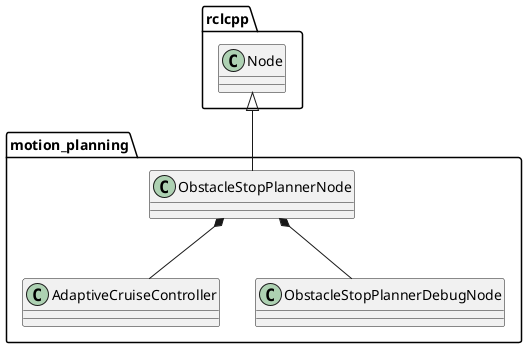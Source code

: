 @startuml

namespace rclcpp {
  class Node
}

namespace motion_planning {
rclcpp.Node <|-- ObstacleStopPlannerNode
ObstacleStopPlannerNode *-- AdaptiveCruiseController
ObstacleStopPlannerNode *-- ObstacleStopPlannerDebugNode
}

@enduml

@startuml

namespace rclcpp {
  class Node
  class Logger
}

namespace motion_planning {
rclcpp.Node <|-- ObstacleStopPlannerNode
ObstacleStopPlannerNode *-- AdaptiveCruiseController
ObstacleStopPlannerNode *-- ObstacleStopPlannerDebugNode
ObstacleStopPlannerNode *-- ObstaclePointCloud
ObstacleStopPlannerNode *-- VehicleInfo
ObstaclePointCloud *-- VehicleInfo
ObstaclePointCloud *-- rclcpp.Logger
ObstacleStopPlannerNode *-- Trajectory
AdaptiveCruiseController *-- rclcpp.Node
ObstacleStopPlannerDebugNode *-- rclcpp.Node
OneStepPolygon *-- VehicleInfo
PointHelper *-- VehicleInfo


vehicle_info_util.VehicleInfo <|-- VehicleInfo
}
namespace vehicle_info_util {
class VehicleInfo
}

@enduml
